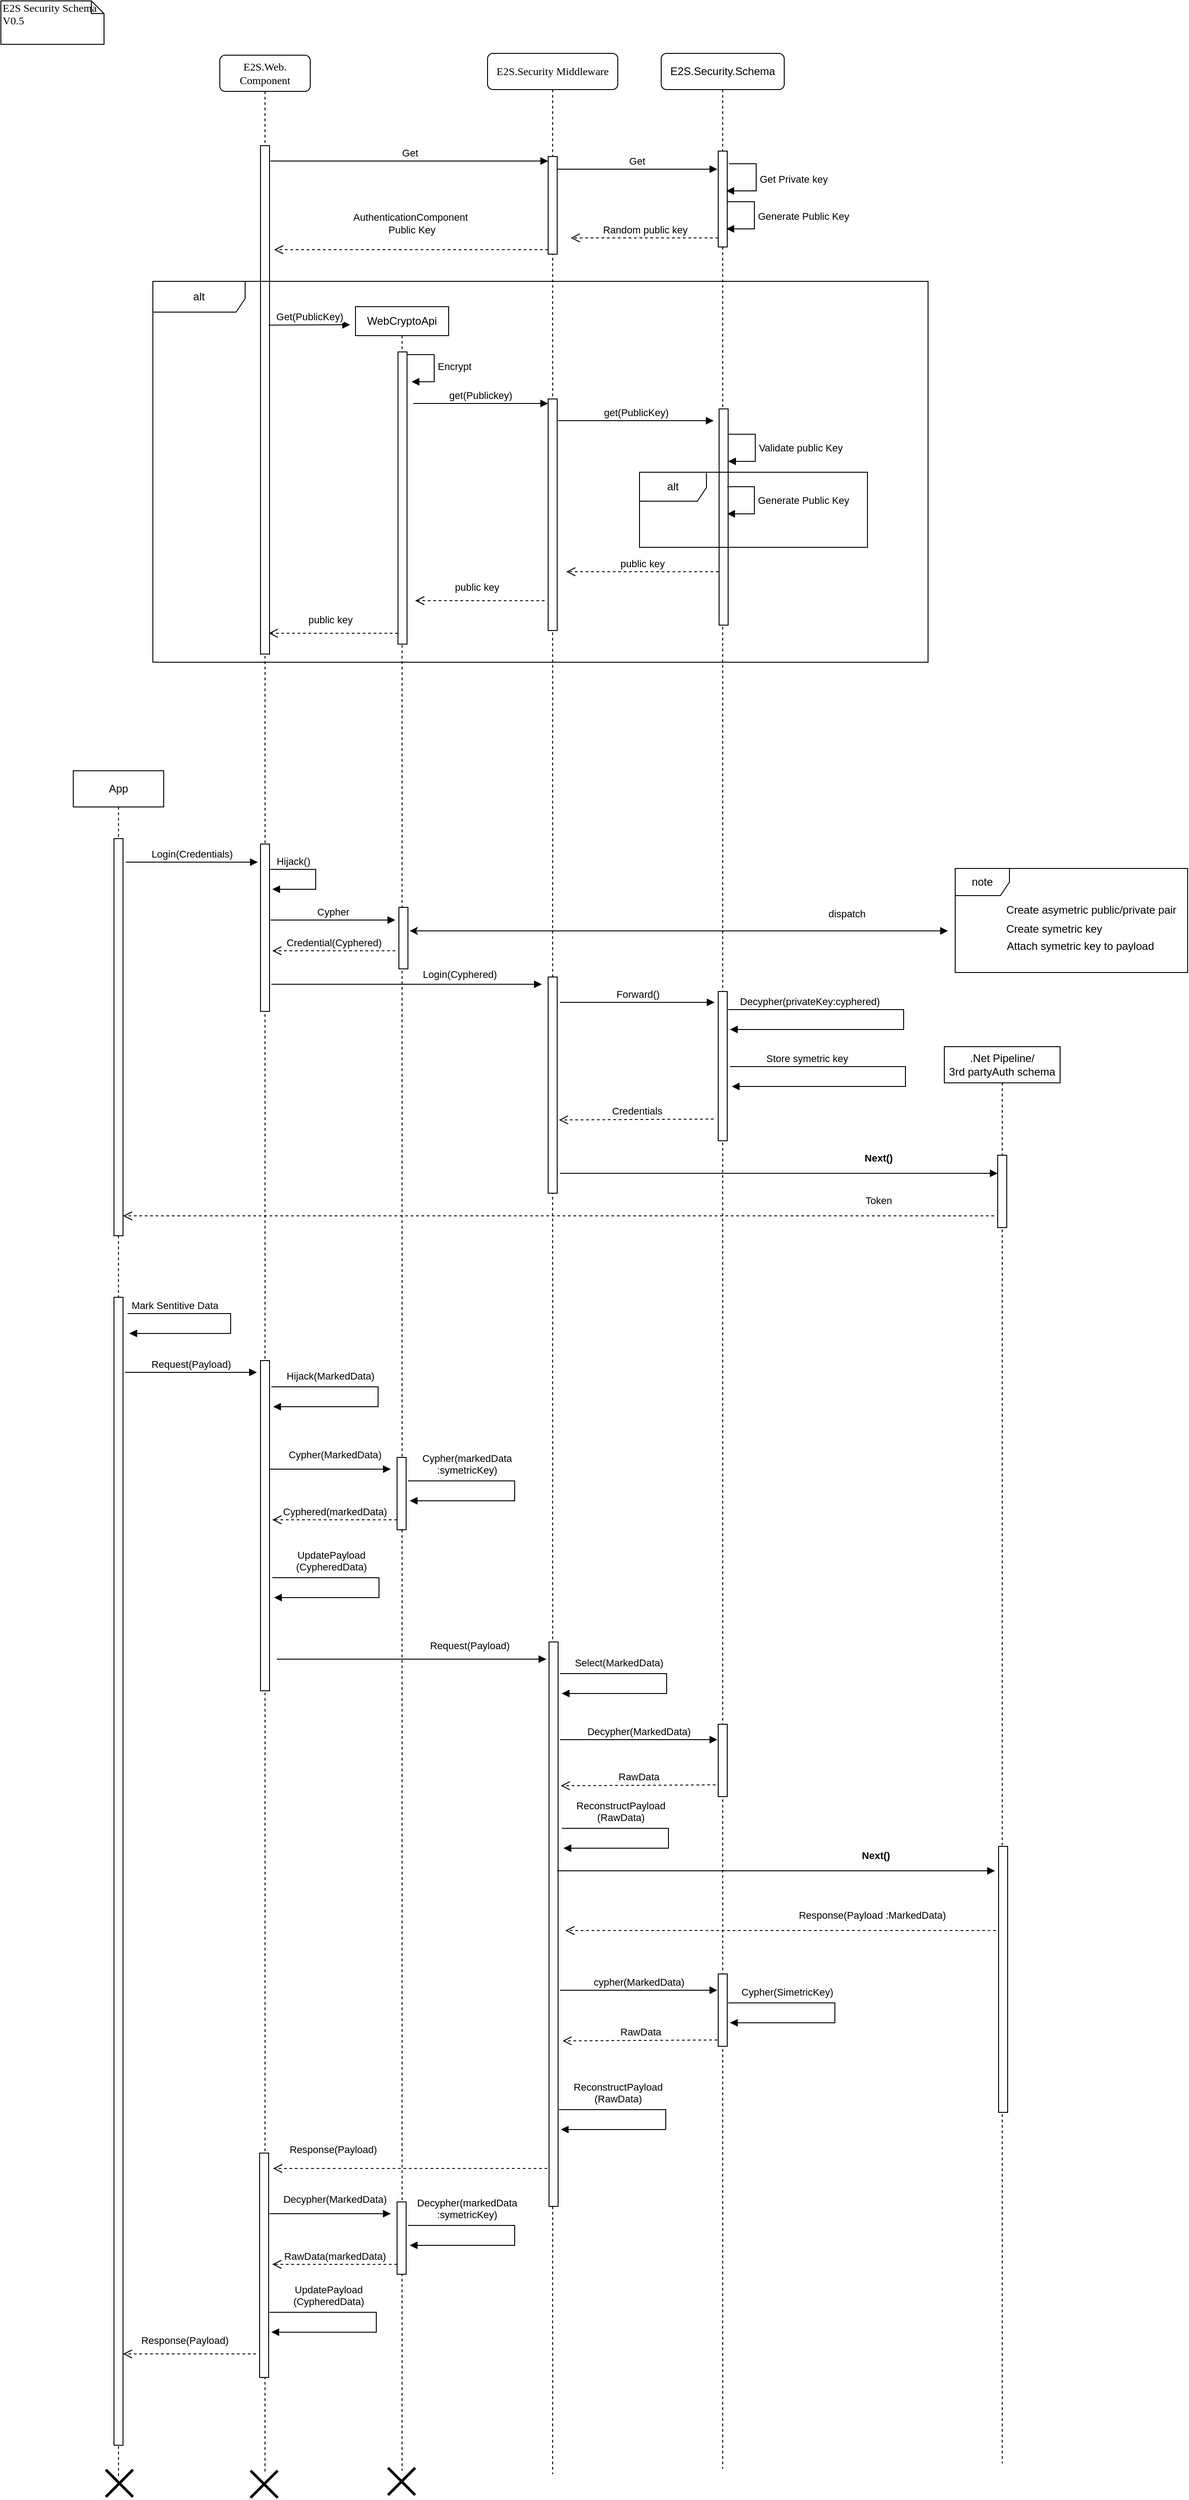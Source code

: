 <mxfile version="26.1.1">
  <diagram name="Page-1" id="13e1069c-82ec-6db2-03f1-153e76fe0fe0">
    <mxGraphModel dx="2390" dy="1393" grid="1" gridSize="1" guides="1" tooltips="1" connect="1" arrows="1" fold="1" page="1" pageScale="1" pageWidth="1100" pageHeight="850" background="none" math="0" shadow="0">
      <root>
        <mxCell id="0" />
        <mxCell id="1" parent="0" />
        <mxCell id="7baba1c4bc27f4b0-2" value="E2S.Security Middleware" style="shape=umlLifeline;perimeter=lifelinePerimeter;whiteSpace=wrap;html=1;container=1;collapsible=0;recursiveResize=0;outlineConnect=0;rounded=1;shadow=0;comic=0;labelBackgroundColor=none;strokeWidth=1;fontFamily=Verdana;fontSize=12;align=center;" parent="1" vertex="1">
          <mxGeometry x="544" y="106" width="144" height="2676" as="geometry" />
        </mxCell>
        <mxCell id="GHUTwPIsk_vpENxLN48X-5" value="" style="html=1;points=[[0,0,0,0,5],[0,1,0,0,-5],[1,0,0,0,5],[1,1,0,0,-5]];perimeter=orthogonalPerimeter;outlineConnect=0;targetShapes=umlLifeline;portConstraint=eastwest;newEdgeStyle={&quot;curved&quot;:0,&quot;rounded&quot;:0};" parent="7baba1c4bc27f4b0-2" vertex="1">
          <mxGeometry x="67" y="114" width="10" height="108" as="geometry" />
        </mxCell>
        <mxCell id="XkZ744ziiz8u7pX_tsRP-16" value="Get" style="html=1;verticalAlign=bottom;endArrow=block;curved=0;rounded=0;" parent="7baba1c4bc27f4b0-2" edge="1">
          <mxGeometry x="-0.003" relative="1" as="geometry">
            <mxPoint x="77" y="128" as="sourcePoint" />
            <mxPoint x="254" y="128" as="targetPoint" />
            <mxPoint as="offset" />
          </mxGeometry>
        </mxCell>
        <mxCell id="XkZ744ziiz8u7pX_tsRP-24" value="" style="html=1;points=[[0,0,0,0,5],[0,1,0,0,-5],[1,0,0,0,5],[1,1,0,0,-5]];perimeter=orthogonalPerimeter;outlineConnect=0;targetShapes=umlLifeline;portConstraint=eastwest;newEdgeStyle={&quot;curved&quot;:0,&quot;rounded&quot;:0};" parent="7baba1c4bc27f4b0-2" vertex="1">
          <mxGeometry x="67" y="382" width="10" height="256" as="geometry" />
        </mxCell>
        <mxCell id="XkZ744ziiz8u7pX_tsRP-37" value="public key" style="html=1;verticalAlign=bottom;endArrow=open;dashed=1;endSize=8;curved=0;rounded=0;" parent="7baba1c4bc27f4b0-2" edge="1">
          <mxGeometry relative="1" as="geometry">
            <mxPoint x="87" y="573" as="targetPoint" />
            <mxPoint x="255.5" y="573" as="sourcePoint" />
            <Array as="points">
              <mxPoint x="155" y="573" />
            </Array>
          </mxGeometry>
        </mxCell>
        <mxCell id="XkZ744ziiz8u7pX_tsRP-38" value="public key" style="html=1;verticalAlign=bottom;endArrow=open;dashed=1;endSize=8;curved=0;rounded=0;" parent="7baba1c4bc27f4b0-2" edge="1">
          <mxGeometry x="0.049" y="-6" relative="1" as="geometry">
            <mxPoint x="-80" y="605" as="targetPoint" />
            <mxPoint x="63" y="605" as="sourcePoint" />
            <Array as="points">
              <mxPoint x="13" y="605" />
            </Array>
            <mxPoint as="offset" />
          </mxGeometry>
        </mxCell>
        <mxCell id="CltVM5c49BAs7G0LGGO4-9" value="" style="html=1;points=[[0,0,0,0,5],[0,1,0,0,-5],[1,0,0,0,5],[1,1,0,0,-5]];perimeter=orthogonalPerimeter;outlineConnect=0;targetShapes=umlLifeline;portConstraint=eastwest;newEdgeStyle={&quot;curved&quot;:0,&quot;rounded&quot;:0};" vertex="1" parent="7baba1c4bc27f4b0-2">
          <mxGeometry x="67" y="1021" width="10" height="239" as="geometry" />
        </mxCell>
        <mxCell id="CltVM5c49BAs7G0LGGO4-11" value="Forward()" style="html=1;verticalAlign=bottom;startArrow=none;startFill=0;endArrow=block;startSize=8;curved=0;rounded=0;" edge="1" parent="7baba1c4bc27f4b0-2">
          <mxGeometry width="60" relative="1" as="geometry">
            <mxPoint x="80" y="1049" as="sourcePoint" />
            <mxPoint x="251" y="1049" as="targetPoint" />
          </mxGeometry>
        </mxCell>
        <mxCell id="CltVM5c49BAs7G0LGGO4-37" value="" style="html=1;points=[[0,0,0,0,5],[0,1,0,0,-5],[1,0,0,0,5],[1,1,0,0,-5]];perimeter=orthogonalPerimeter;outlineConnect=0;targetShapes=umlLifeline;portConstraint=eastwest;newEdgeStyle={&quot;curved&quot;:0,&quot;rounded&quot;:0};" vertex="1" parent="7baba1c4bc27f4b0-2">
          <mxGeometry x="68" y="1756" width="10" height="624" as="geometry" />
        </mxCell>
        <mxCell id="7baba1c4bc27f4b0-8" value="E2S.Web.&lt;div&gt;Component&lt;/div&gt;" style="shape=umlLifeline;perimeter=lifelinePerimeter;whiteSpace=wrap;html=1;container=1;collapsible=0;recursiveResize=0;outlineConnect=0;rounded=1;shadow=0;comic=0;labelBackgroundColor=none;strokeWidth=1;fontFamily=Verdana;fontSize=12;align=center;" parent="1" vertex="1">
          <mxGeometry x="248" y="108" width="100" height="2672" as="geometry" />
        </mxCell>
        <mxCell id="7baba1c4bc27f4b0-9" value="" style="html=1;points=[];perimeter=orthogonalPerimeter;rounded=0;shadow=0;comic=0;labelBackgroundColor=none;strokeWidth=1;fontFamily=Verdana;fontSize=12;align=center;" parent="7baba1c4bc27f4b0-8" vertex="1">
          <mxGeometry x="45" y="100" width="10" height="562" as="geometry" />
        </mxCell>
        <mxCell id="CltVM5c49BAs7G0LGGO4-4" value="" style="html=1;points=[[0,0,0,0,5],[0,1,0,0,-5],[1,0,0,0,5],[1,1,0,0,-5]];perimeter=orthogonalPerimeter;outlineConnect=0;targetShapes=umlLifeline;portConstraint=eastwest;newEdgeStyle={&quot;curved&quot;:0,&quot;rounded&quot;:0};" vertex="1" parent="7baba1c4bc27f4b0-8">
          <mxGeometry x="45" y="872" width="10" height="185" as="geometry" />
        </mxCell>
        <mxCell id="CltVM5c49BAs7G0LGGO4-5" value="Hijack()" style="html=1;verticalAlign=bottom;startArrow=none;startFill=0;endArrow=block;startSize=8;rounded=0;edgeStyle=orthogonalEdgeStyle;" edge="1" parent="7baba1c4bc27f4b0-8">
          <mxGeometry x="-0.583" width="60" relative="1" as="geometry">
            <mxPoint x="56" y="900" as="sourcePoint" />
            <mxPoint x="58" y="922" as="targetPoint" />
            <Array as="points">
              <mxPoint x="106" y="900" />
              <mxPoint x="106" y="922" />
            </Array>
            <mxPoint as="offset" />
          </mxGeometry>
        </mxCell>
        <mxCell id="CltVM5c49BAs7G0LGGO4-30" value="Request(Payload)" style="html=1;verticalAlign=bottom;startArrow=none;startFill=0;endArrow=block;startSize=8;curved=0;rounded=0;" edge="1" parent="7baba1c4bc27f4b0-8">
          <mxGeometry width="60" relative="1" as="geometry">
            <mxPoint x="-105" y="1456" as="sourcePoint" />
            <mxPoint x="41" y="1456" as="targetPoint" />
          </mxGeometry>
        </mxCell>
        <mxCell id="CltVM5c49BAs7G0LGGO4-31" value="" style="html=1;points=[[0,0,0,0,5],[0,1,0,0,-5],[1,0,0,0,5],[1,1,0,0,-5]];perimeter=orthogonalPerimeter;outlineConnect=0;targetShapes=umlLifeline;portConstraint=eastwest;newEdgeStyle={&quot;curved&quot;:0,&quot;rounded&quot;:0};" vertex="1" parent="7baba1c4bc27f4b0-8">
          <mxGeometry x="45" y="1443" width="10" height="365" as="geometry" />
        </mxCell>
        <mxCell id="CltVM5c49BAs7G0LGGO4-54" value="" style="html=1;points=[[0,0,0,0,5],[0,1,0,0,-5],[1,0,0,0,5],[1,1,0,0,-5]];perimeter=orthogonalPerimeter;outlineConnect=0;targetShapes=umlLifeline;portConstraint=eastwest;newEdgeStyle={&quot;curved&quot;:0,&quot;rounded&quot;:0};" vertex="1" parent="7baba1c4bc27f4b0-8">
          <mxGeometry x="44" y="2319" width="10" height="248" as="geometry" />
        </mxCell>
        <mxCell id="CltVM5c49BAs7G0LGGO4-60" value="Response(Payload&lt;span style=&quot;background-color: light-dark(#ffffff, var(--ge-dark-color, #121212)); color: light-dark(rgb(0, 0, 0), rgb(255, 255, 255));&quot;&gt;)&lt;/span&gt;" style="html=1;verticalAlign=bottom;endArrow=open;dashed=1;endSize=8;curved=0;rounded=0;" edge="1" parent="7baba1c4bc27f4b0-8">
          <mxGeometry x="0.075" y="-6" relative="1" as="geometry">
            <mxPoint x="40" y="2541" as="sourcePoint" />
            <mxPoint x="-107" y="2541" as="targetPoint" />
            <mxPoint as="offset" />
          </mxGeometry>
        </mxCell>
        <mxCell id="7baba1c4bc27f4b0-40" value="E2S Security Schema&amp;nbsp; V0.5&lt;div&gt;&lt;br&gt;&lt;/div&gt;" style="shape=note;whiteSpace=wrap;html=1;size=14;verticalAlign=top;align=left;spacingTop=-6;rounded=0;shadow=0;comic=0;labelBackgroundColor=none;strokeWidth=1;fontFamily=Verdana;fontSize=12" parent="1" vertex="1">
          <mxGeometry x="6" y="48" width="114" height="48" as="geometry" />
        </mxCell>
        <mxCell id="GHUTwPIsk_vpENxLN48X-6" value="Get" style="html=1;verticalAlign=bottom;endArrow=block;curved=0;rounded=0;entryX=0;entryY=0;entryDx=0;entryDy=5;" parent="1" target="GHUTwPIsk_vpENxLN48X-5" edge="1">
          <mxGeometry x="0.002" relative="1" as="geometry">
            <mxPoint x="304" y="225" as="sourcePoint" />
            <mxPoint as="offset" />
          </mxGeometry>
        </mxCell>
        <mxCell id="GHUTwPIsk_vpENxLN48X-7" value="AuthenticationComponent&amp;nbsp;&lt;br&gt;Public Key&lt;div&gt;&lt;br&gt;&lt;/div&gt;" style="html=1;verticalAlign=bottom;endArrow=open;dashed=1;endSize=8;curved=0;rounded=0;exitX=0;exitY=1;exitDx=0;exitDy=-5;" parent="1" source="GHUTwPIsk_vpENxLN48X-5" edge="1">
          <mxGeometry relative="1" as="geometry">
            <mxPoint x="308" y="323" as="targetPoint" />
          </mxGeometry>
        </mxCell>
        <mxCell id="XkZ744ziiz8u7pX_tsRP-4" value="E2S.Security.Schema" style="shape=umlLifeline;perimeter=lifelinePerimeter;whiteSpace=wrap;html=1;container=1;dropTarget=0;collapsible=0;recursiveResize=0;outlineConnect=0;portConstraint=eastwest;newEdgeStyle={&quot;curved&quot;:0,&quot;rounded&quot;:0};rounded=1;" parent="1" vertex="1">
          <mxGeometry x="736" y="106" width="136" height="2670" as="geometry" />
        </mxCell>
        <mxCell id="XkZ744ziiz8u7pX_tsRP-9" value="" style="html=1;points=[[0,0,0,0,5],[0,1,0,0,-5],[1,0,0,0,5],[1,1,0,0,-5]];perimeter=orthogonalPerimeter;outlineConnect=0;targetShapes=umlLifeline;portConstraint=eastwest;newEdgeStyle={&quot;curved&quot;:0,&quot;rounded&quot;:0};" parent="XkZ744ziiz8u7pX_tsRP-4" vertex="1">
          <mxGeometry x="63" y="108" width="10" height="106" as="geometry" />
        </mxCell>
        <mxCell id="XkZ744ziiz8u7pX_tsRP-10" value="Get Private key" style="html=1;align=left;spacingLeft=2;endArrow=block;rounded=0;edgeStyle=orthogonalEdgeStyle;curved=0;rounded=0;" parent="XkZ744ziiz8u7pX_tsRP-4" edge="1">
          <mxGeometry x="-0.005" relative="1" as="geometry">
            <mxPoint x="75" y="122" as="sourcePoint" />
            <Array as="points">
              <mxPoint x="105" y="122" />
              <mxPoint x="105" y="152" />
            </Array>
            <mxPoint x="72" y="152" as="targetPoint" />
            <mxPoint as="offset" />
          </mxGeometry>
        </mxCell>
        <mxCell id="XkZ744ziiz8u7pX_tsRP-13" value="Generate Public Key" style="html=1;align=left;spacingLeft=2;endArrow=block;rounded=0;edgeStyle=orthogonalEdgeStyle;curved=0;rounded=0;" parent="XkZ744ziiz8u7pX_tsRP-4" edge="1">
          <mxGeometry relative="1" as="geometry">
            <mxPoint x="73" y="164" as="sourcePoint" />
            <Array as="points">
              <mxPoint x="103" y="164" />
              <mxPoint x="103" y="194" />
            </Array>
            <mxPoint x="72" y="194" as="targetPoint" />
          </mxGeometry>
        </mxCell>
        <mxCell id="XkZ744ziiz8u7pX_tsRP-27" value="" style="html=1;points=[[0,0,0,0,5],[0,1,0,0,-5],[1,0,0,0,5],[1,1,0,0,-5]];perimeter=orthogonalPerimeter;outlineConnect=0;targetShapes=umlLifeline;portConstraint=eastwest;newEdgeStyle={&quot;curved&quot;:0,&quot;rounded&quot;:0};" parent="XkZ744ziiz8u7pX_tsRP-4" vertex="1">
          <mxGeometry x="64" y="393" width="10" height="239" as="geometry" />
        </mxCell>
        <mxCell id="XkZ744ziiz8u7pX_tsRP-28" value="Validate public Key" style="html=1;align=left;spacingLeft=2;endArrow=block;rounded=0;edgeStyle=orthogonalEdgeStyle;curved=0;rounded=0;" parent="XkZ744ziiz8u7pX_tsRP-4" target="XkZ744ziiz8u7pX_tsRP-27" edge="1">
          <mxGeometry relative="1" as="geometry">
            <mxPoint x="74" y="421" as="sourcePoint" />
            <Array as="points">
              <mxPoint x="104" y="421" />
              <mxPoint x="104" y="451" />
            </Array>
            <mxPoint x="84" y="451" as="targetPoint" />
          </mxGeometry>
        </mxCell>
        <mxCell id="CltVM5c49BAs7G0LGGO4-12" value="" style="html=1;points=[[0,0,0,0,5],[0,1,0,0,-5],[1,0,0,0,5],[1,1,0,0,-5]];perimeter=orthogonalPerimeter;outlineConnect=0;targetShapes=umlLifeline;portConstraint=eastwest;newEdgeStyle={&quot;curved&quot;:0,&quot;rounded&quot;:0};" vertex="1" parent="XkZ744ziiz8u7pX_tsRP-4">
          <mxGeometry x="63" y="1037" width="10" height="165" as="geometry" />
        </mxCell>
        <mxCell id="CltVM5c49BAs7G0LGGO4-42" value="" style="html=1;points=[[0,0,0,0,5],[0,1,0,0,-5],[1,0,0,0,5],[1,1,0,0,-5]];perimeter=orthogonalPerimeter;outlineConnect=0;targetShapes=umlLifeline;portConstraint=eastwest;newEdgeStyle={&quot;curved&quot;:0,&quot;rounded&quot;:0};" vertex="1" parent="XkZ744ziiz8u7pX_tsRP-4">
          <mxGeometry x="63" y="1847" width="10" height="80" as="geometry" />
        </mxCell>
        <mxCell id="CltVM5c49BAs7G0LGGO4-48" value="" style="html=1;points=[[0,0,0,0,5],[0,1,0,0,-5],[1,0,0,0,5],[1,1,0,0,-5]];perimeter=orthogonalPerimeter;outlineConnect=0;targetShapes=umlLifeline;portConstraint=eastwest;newEdgeStyle={&quot;curved&quot;:0,&quot;rounded&quot;:0};" vertex="1" parent="XkZ744ziiz8u7pX_tsRP-4">
          <mxGeometry x="63" y="2123" width="10" height="80" as="geometry" />
        </mxCell>
        <mxCell id="XkZ744ziiz8u7pX_tsRP-17" value="Random public key" style="html=1;verticalAlign=bottom;endArrow=open;dashed=1;endSize=8;curved=0;rounded=0;" parent="1" source="XkZ744ziiz8u7pX_tsRP-9" edge="1">
          <mxGeometry x="-0.001" relative="1" as="geometry">
            <mxPoint x="636" y="310" as="targetPoint" />
            <mxPoint x="810" y="310" as="sourcePoint" />
            <mxPoint as="offset" />
          </mxGeometry>
        </mxCell>
        <mxCell id="XkZ744ziiz8u7pX_tsRP-3" value="alt" style="shape=umlFrame;whiteSpace=wrap;html=1;pointerEvents=0;width=102;height=34;" parent="1" vertex="1">
          <mxGeometry x="174" y="358" width="857" height="421" as="geometry" />
        </mxCell>
        <mxCell id="XkZ744ziiz8u7pX_tsRP-19" value="Get(PublicKey)" style="html=1;verticalAlign=bottom;endArrow=block;curved=0;rounded=0;exitX=1.267;exitY=0.403;exitDx=0;exitDy=0;exitPerimeter=0;" parent="1" edge="1">
          <mxGeometry relative="1" as="geometry">
            <mxPoint x="302.0" y="406.32" as="sourcePoint" />
            <mxPoint x="392" y="406" as="targetPoint" />
          </mxGeometry>
        </mxCell>
        <mxCell id="XkZ744ziiz8u7pX_tsRP-21" value="WebCryptoApi" style="shape=umlLifeline;perimeter=lifelinePerimeter;whiteSpace=wrap;html=1;container=1;dropTarget=0;collapsible=0;recursiveResize=0;outlineConnect=0;portConstraint=eastwest;newEdgeStyle={&quot;curved&quot;:0,&quot;rounded&quot;:0};size=32;" parent="1" vertex="1">
          <mxGeometry x="398" y="386" width="103" height="2392" as="geometry" />
        </mxCell>
        <mxCell id="XkZ744ziiz8u7pX_tsRP-22" value="" style="html=1;points=[[0,0,0,0,5],[0,1,0,0,-5],[1,0,0,0,5],[1,1,0,0,-5]];perimeter=orthogonalPerimeter;outlineConnect=0;targetShapes=umlLifeline;portConstraint=eastwest;newEdgeStyle={&quot;curved&quot;:0,&quot;rounded&quot;:0};" parent="XkZ744ziiz8u7pX_tsRP-21" vertex="1">
          <mxGeometry x="47" y="50" width="10" height="323" as="geometry" />
        </mxCell>
        <mxCell id="XkZ744ziiz8u7pX_tsRP-23" value="Encrypt" style="html=1;align=left;spacingLeft=2;endArrow=block;rounded=0;edgeStyle=orthogonalEdgeStyle;curved=0;rounded=0;" parent="XkZ744ziiz8u7pX_tsRP-21" edge="1">
          <mxGeometry relative="1" as="geometry">
            <mxPoint x="57.0" y="53" as="sourcePoint" />
            <Array as="points">
              <mxPoint x="87.0" y="83" />
            </Array>
            <mxPoint x="62.0" y="83" as="targetPoint" />
          </mxGeometry>
        </mxCell>
        <mxCell id="CltVM5c49BAs7G0LGGO4-6" value="" style="html=1;points=[[0,0,0,0,5],[0,1,0,0,-5],[1,0,0,0,5],[1,1,0,0,-5]];perimeter=orthogonalPerimeter;outlineConnect=0;targetShapes=umlLifeline;portConstraint=eastwest;newEdgeStyle={&quot;curved&quot;:0,&quot;rounded&quot;:0};" vertex="1" parent="XkZ744ziiz8u7pX_tsRP-21">
          <mxGeometry x="48" y="664" width="10" height="68" as="geometry" />
        </mxCell>
        <mxCell id="CltVM5c49BAs7G0LGGO4-35" value="" style="html=1;points=[[0,0,0,0,5],[0,1,0,0,-5],[1,0,0,0,5],[1,1,0,0,-5]];perimeter=orthogonalPerimeter;outlineConnect=0;targetShapes=umlLifeline;portConstraint=eastwest;newEdgeStyle={&quot;curved&quot;:0,&quot;rounded&quot;:0};" vertex="1" parent="XkZ744ziiz8u7pX_tsRP-21">
          <mxGeometry x="46" y="1272" width="10" height="80" as="geometry" />
        </mxCell>
        <mxCell id="XkZ744ziiz8u7pX_tsRP-25" value="get(Publickey)" style="html=1;verticalAlign=bottom;endArrow=block;curved=0;rounded=0;entryX=0;entryY=0;entryDx=0;entryDy=5;" parent="1" target="XkZ744ziiz8u7pX_tsRP-24" edge="1">
          <mxGeometry x="-0.004" relative="1" as="geometry">
            <mxPoint x="462" y="493" as="sourcePoint" />
            <mxPoint as="offset" />
          </mxGeometry>
        </mxCell>
        <mxCell id="XkZ744ziiz8u7pX_tsRP-34" value="Generate Public Key" style="html=1;align=left;spacingLeft=2;endArrow=block;rounded=0;edgeStyle=orthogonalEdgeStyle;curved=0;rounded=0;" parent="1" edge="1">
          <mxGeometry relative="1" as="geometry">
            <mxPoint x="809" y="585" as="sourcePoint" />
            <Array as="points">
              <mxPoint x="839" y="585" />
              <mxPoint x="839" y="615" />
            </Array>
            <mxPoint x="809" y="615" as="targetPoint" />
          </mxGeometry>
        </mxCell>
        <mxCell id="XkZ744ziiz8u7pX_tsRP-35" value="alt" style="shape=umlFrame;whiteSpace=wrap;html=1;pointerEvents=0;width=74;height=32;" parent="1" vertex="1">
          <mxGeometry x="712" y="569" width="252" height="83" as="geometry" />
        </mxCell>
        <mxCell id="XkZ744ziiz8u7pX_tsRP-36" value="get(PublicKey)" style="html=1;verticalAlign=bottom;endArrow=block;curved=0;rounded=0;" parent="1" edge="1">
          <mxGeometry relative="1" as="geometry">
            <mxPoint x="622" y="512" as="sourcePoint" />
            <mxPoint x="794" y="512" as="targetPoint" />
          </mxGeometry>
        </mxCell>
        <mxCell id="2Yn-e79cydq9MCaW-09H-1" value="public key" style="html=1;verticalAlign=bottom;endArrow=open;dashed=1;endSize=8;curved=0;rounded=0;" parent="1" edge="1">
          <mxGeometry x="0.049" y="-6" relative="1" as="geometry">
            <mxPoint x="302" y="747" as="targetPoint" />
            <mxPoint x="445" y="747" as="sourcePoint" />
            <Array as="points">
              <mxPoint x="395" y="747" />
            </Array>
            <mxPoint as="offset" />
          </mxGeometry>
        </mxCell>
        <mxCell id="CltVM5c49BAs7G0LGGO4-1" value="App" style="shape=umlLifeline;perimeter=lifelinePerimeter;whiteSpace=wrap;html=1;container=1;dropTarget=0;collapsible=0;recursiveResize=0;outlineConnect=0;portConstraint=eastwest;newEdgeStyle={&quot;curved&quot;:0,&quot;rounded&quot;:0};" vertex="1" parent="1">
          <mxGeometry x="86" y="899" width="100" height="1885" as="geometry" />
        </mxCell>
        <mxCell id="CltVM5c49BAs7G0LGGO4-2" value="" style="html=1;points=[[0,0,0,0,5],[0,1,0,0,-5],[1,0,0,0,5],[1,1,0,0,-5]];perimeter=orthogonalPerimeter;outlineConnect=0;targetShapes=umlLifeline;portConstraint=eastwest;newEdgeStyle={&quot;curved&quot;:0,&quot;rounded&quot;:0};" vertex="1" parent="CltVM5c49BAs7G0LGGO4-1">
          <mxGeometry x="45" y="75" width="10" height="439" as="geometry" />
        </mxCell>
        <mxCell id="CltVM5c49BAs7G0LGGO4-28" value="" style="html=1;points=[[0,0,0,0,5],[0,1,0,0,-5],[1,0,0,0,5],[1,1,0,0,-5]];perimeter=orthogonalPerimeter;outlineConnect=0;targetShapes=umlLifeline;portConstraint=eastwest;newEdgeStyle={&quot;curved&quot;:0,&quot;rounded&quot;:0};" vertex="1" parent="CltVM5c49BAs7G0LGGO4-1">
          <mxGeometry x="45" y="582" width="10" height="1269" as="geometry" />
        </mxCell>
        <mxCell id="CltVM5c49BAs7G0LGGO4-3" value="Login(Credentials)" style="html=1;verticalAlign=bottom;startArrow=none;startFill=0;endArrow=block;startSize=8;curved=0;rounded=0;" edge="1" parent="1">
          <mxGeometry width="60" relative="1" as="geometry">
            <mxPoint x="144" y="1000" as="sourcePoint" />
            <mxPoint x="290" y="1000" as="targetPoint" />
          </mxGeometry>
        </mxCell>
        <mxCell id="CltVM5c49BAs7G0LGGO4-7" value="Cypher" style="html=1;verticalAlign=bottom;startArrow=none;startFill=0;endArrow=block;startSize=8;curved=0;rounded=0;" edge="1" parent="1">
          <mxGeometry width="60" relative="1" as="geometry">
            <mxPoint x="304" y="1064" as="sourcePoint" />
            <mxPoint x="442" y="1064" as="targetPoint" />
          </mxGeometry>
        </mxCell>
        <mxCell id="CltVM5c49BAs7G0LGGO4-8" value="Credential(Cyphered)" style="html=1;verticalAlign=bottom;endArrow=open;dashed=1;endSize=8;curved=0;rounded=0;" edge="1" parent="1">
          <mxGeometry relative="1" as="geometry">
            <mxPoint x="442" y="1098" as="sourcePoint" />
            <mxPoint x="306" y="1098" as="targetPoint" />
          </mxGeometry>
        </mxCell>
        <mxCell id="CltVM5c49BAs7G0LGGO4-10" value="Login(Cyphered)" style="html=1;verticalAlign=bottom;startArrow=none;startFill=0;endArrow=block;startSize=8;curved=0;rounded=0;" edge="1" parent="1">
          <mxGeometry x="0.391" y="2" width="60" relative="1" as="geometry">
            <mxPoint x="305" y="1135" as="sourcePoint" />
            <mxPoint x="604" y="1135" as="targetPoint" />
            <mxPoint as="offset" />
          </mxGeometry>
        </mxCell>
        <mxCell id="CltVM5c49BAs7G0LGGO4-13" value="Decypher(privateKey:cyphered)" style="html=1;verticalAlign=bottom;startArrow=none;startFill=0;endArrow=block;startSize=8;rounded=0;edgeStyle=orthogonalEdgeStyle;" edge="1" parent="1">
          <mxGeometry x="-0.559" width="60" relative="1" as="geometry">
            <mxPoint x="810" y="1163" as="sourcePoint" />
            <mxPoint x="812" y="1185" as="targetPoint" />
            <Array as="points">
              <mxPoint x="1004" y="1163" />
              <mxPoint x="1004" y="1185" />
            </Array>
            <mxPoint as="offset" />
          </mxGeometry>
        </mxCell>
        <mxCell id="CltVM5c49BAs7G0LGGO4-15" value=".Net Pipeline/&lt;br&gt;3rd partyAuth schema" style="shape=umlLifeline;perimeter=lifelinePerimeter;whiteSpace=wrap;html=1;container=1;dropTarget=0;collapsible=0;recursiveResize=0;outlineConnect=0;portConstraint=eastwest;newEdgeStyle={&quot;curved&quot;:0,&quot;rounded&quot;:0};" vertex="1" parent="1">
          <mxGeometry x="1049" y="1204" width="128" height="1566" as="geometry" />
        </mxCell>
        <mxCell id="CltVM5c49BAs7G0LGGO4-26" value="" style="html=1;points=[[0,0,0,0,5],[0,1,0,0,-5],[1,0,0,0,5],[1,1,0,0,-5]];perimeter=orthogonalPerimeter;outlineConnect=0;targetShapes=umlLifeline;portConstraint=eastwest;newEdgeStyle={&quot;curved&quot;:0,&quot;rounded&quot;:0};" vertex="1" parent="CltVM5c49BAs7G0LGGO4-15">
          <mxGeometry x="59" y="120" width="10" height="80" as="geometry" />
        </mxCell>
        <mxCell id="CltVM5c49BAs7G0LGGO4-47" value="" style="html=1;points=[[0,0,0,0,5],[0,1,0,0,-5],[1,0,0,0,5],[1,1,0,0,-5]];perimeter=orthogonalPerimeter;outlineConnect=0;targetShapes=umlLifeline;portConstraint=eastwest;newEdgeStyle={&quot;curved&quot;:0,&quot;rounded&quot;:0};" vertex="1" parent="CltVM5c49BAs7G0LGGO4-15">
          <mxGeometry x="60" y="884" width="10" height="294" as="geometry" />
        </mxCell>
        <mxCell id="CltVM5c49BAs7G0LGGO4-16" value="Store symetric key" style="html=1;verticalAlign=bottom;startArrow=none;startFill=0;endArrow=block;startSize=8;rounded=0;edgeStyle=orthogonalEdgeStyle;" edge="1" parent="1">
          <mxGeometry x="-0.583" width="60" relative="1" as="geometry">
            <mxPoint x="812" y="1226" as="sourcePoint" />
            <mxPoint x="814" y="1248" as="targetPoint" />
            <Array as="points">
              <mxPoint x="1006" y="1226" />
              <mxPoint x="1006" y="1248" />
            </Array>
            <mxPoint as="offset" />
          </mxGeometry>
        </mxCell>
        <mxCell id="CltVM5c49BAs7G0LGGO4-18" value="note" style="shape=umlFrame;whiteSpace=wrap;html=1;pointerEvents=0;" vertex="1" parent="1">
          <mxGeometry x="1061" y="1007" width="257" height="115" as="geometry" />
        </mxCell>
        <mxCell id="CltVM5c49BAs7G0LGGO4-19" value="Create asymetric public/private pair" style="text;html=1;align=center;verticalAlign=middle;resizable=0;points=[];autosize=1;strokeColor=none;fillColor=none;" vertex="1" parent="1">
          <mxGeometry x="1107" y="1039" width="207" height="27" as="geometry" />
        </mxCell>
        <mxCell id="CltVM5c49BAs7G0LGGO4-20" value="Create symetric key" style="text;html=1;align=center;verticalAlign=middle;resizable=0;points=[];autosize=1;strokeColor=none;fillColor=none;" vertex="1" parent="1">
          <mxGeometry x="1107" y="1060" width="125" height="27" as="geometry" />
        </mxCell>
        <mxCell id="CltVM5c49BAs7G0LGGO4-21" value="Attach symetric key to payload&lt;div&gt;&lt;br&gt;&lt;/div&gt;" style="text;html=1;align=center;verticalAlign=middle;resizable=0;points=[];autosize=1;strokeColor=none;fillColor=none;" vertex="1" parent="1">
          <mxGeometry x="1108" y="1079" width="182" height="42" as="geometry" />
        </mxCell>
        <mxCell id="CltVM5c49BAs7G0LGGO4-22" value="dispatch" style="html=1;verticalAlign=bottom;endArrow=block;curved=0;rounded=0;startArrow=classic;startFill=1;" edge="1" parent="1">
          <mxGeometry x="0.624" y="10" width="80" relative="1" as="geometry">
            <mxPoint x="458" y="1076" as="sourcePoint" />
            <mxPoint x="1053" y="1076" as="targetPoint" />
            <mxPoint as="offset" />
          </mxGeometry>
        </mxCell>
        <mxCell id="CltVM5c49BAs7G0LGGO4-23" value="Credentials" style="html=1;verticalAlign=bottom;endArrow=open;dashed=1;endSize=8;curved=0;rounded=0;" edge="1" parent="1">
          <mxGeometry relative="1" as="geometry">
            <mxPoint x="794" y="1284" as="sourcePoint" />
            <mxPoint x="623" y="1285" as="targetPoint" />
          </mxGeometry>
        </mxCell>
        <mxCell id="CltVM5c49BAs7G0LGGO4-24" value="Next()" style="html=1;verticalAlign=bottom;startArrow=none;startFill=0;endArrow=block;startSize=8;curved=0;rounded=0;fontStyle=1" edge="1" parent="1">
          <mxGeometry x="0.452" y="8" width="60" relative="1" as="geometry">
            <mxPoint x="624" y="1344" as="sourcePoint" />
            <mxPoint x="1108" y="1344" as="targetPoint" />
            <mxPoint as="offset" />
          </mxGeometry>
        </mxCell>
        <mxCell id="CltVM5c49BAs7G0LGGO4-25" value="Token" style="html=1;verticalAlign=bottom;endArrow=open;dashed=1;endSize=8;curved=0;rounded=0;" edge="1" parent="1">
          <mxGeometry x="-0.734" y="-8" relative="1" as="geometry">
            <mxPoint x="1104" y="1391" as="sourcePoint" />
            <mxPoint x="141" y="1391" as="targetPoint" />
            <mxPoint as="offset" />
          </mxGeometry>
        </mxCell>
        <mxCell id="CltVM5c49BAs7G0LGGO4-29" value="Mark Sentitive Data" style="html=1;verticalAlign=bottom;startArrow=none;startFill=0;endArrow=block;startSize=8;rounded=0;edgeStyle=orthogonalEdgeStyle;" edge="1" parent="1">
          <mxGeometry x="-0.583" width="60" relative="1" as="geometry">
            <mxPoint x="146" y="1499" as="sourcePoint" />
            <mxPoint x="148" y="1521" as="targetPoint" />
            <Array as="points">
              <mxPoint x="260" y="1499" />
              <mxPoint x="260" y="1521" />
            </Array>
            <mxPoint as="offset" />
          </mxGeometry>
        </mxCell>
        <mxCell id="CltVM5c49BAs7G0LGGO4-32" value="Hijack(MarkedData)" style="html=1;verticalAlign=bottom;startArrow=none;startFill=0;endArrow=block;startSize=8;rounded=0;edgeStyle=orthogonalEdgeStyle;" edge="1" parent="1">
          <mxGeometry x="-0.492" y="3" width="60" relative="1" as="geometry">
            <mxPoint x="305" y="1580" as="sourcePoint" />
            <mxPoint x="307" y="1602" as="targetPoint" />
            <Array as="points">
              <mxPoint x="423" y="1580" />
              <mxPoint x="423" y="1602" />
            </Array>
            <mxPoint as="offset" />
          </mxGeometry>
        </mxCell>
        <mxCell id="CltVM5c49BAs7G0LGGO4-33" value="Cypher(MarkedData&lt;span style=&quot;background-color: light-dark(#ffffff, var(--ge-dark-color, #121212)); color: light-dark(rgb(0, 0, 0), rgb(255, 255, 255));&quot;&gt;)&lt;/span&gt;" style="html=1;verticalAlign=bottom;startArrow=none;startFill=0;endArrow=block;startSize=8;curved=0;rounded=0;" edge="1" parent="1">
          <mxGeometry x="0.075" y="7" width="60" relative="1" as="geometry">
            <mxPoint x="303" y="1671" as="sourcePoint" />
            <mxPoint x="437" y="1671" as="targetPoint" />
            <mxPoint as="offset" />
          </mxGeometry>
        </mxCell>
        <mxCell id="CltVM5c49BAs7G0LGGO4-34" value="Cypher(markedData&lt;div&gt;:symetricKey)&lt;/div&gt;" style="html=1;verticalAlign=bottom;startArrow=none;startFill=0;endArrow=block;startSize=8;rounded=0;edgeStyle=orthogonalEdgeStyle;" edge="1" parent="1">
          <mxGeometry x="-0.492" y="3" width="60" relative="1" as="geometry">
            <mxPoint x="456" y="1684" as="sourcePoint" />
            <mxPoint x="458" y="1706" as="targetPoint" />
            <Array as="points">
              <mxPoint x="574" y="1684" />
              <mxPoint x="574" y="1706" />
            </Array>
            <mxPoint as="offset" />
          </mxGeometry>
        </mxCell>
        <mxCell id="CltVM5c49BAs7G0LGGO4-36" value="Cyphered(markedData)" style="html=1;verticalAlign=bottom;endArrow=open;dashed=1;endSize=8;curved=0;rounded=0;" edge="1" parent="1">
          <mxGeometry relative="1" as="geometry">
            <mxPoint x="444" y="1727" as="sourcePoint" />
            <mxPoint x="306" y="1727" as="targetPoint" />
          </mxGeometry>
        </mxCell>
        <mxCell id="CltVM5c49BAs7G0LGGO4-38" value="Request(Payload&lt;span style=&quot;background-color: light-dark(#ffffff, var(--ge-dark-color, #121212)); color: light-dark(rgb(0, 0, 0), rgb(255, 255, 255));&quot;&gt;)&lt;/span&gt;" style="html=1;verticalAlign=bottom;startArrow=none;startFill=0;endArrow=block;startSize=8;curved=0;rounded=0;" edge="1" parent="1">
          <mxGeometry x="0.429" y="6" width="60" relative="1" as="geometry">
            <mxPoint x="311" y="1881" as="sourcePoint" />
            <mxPoint x="609" y="1881" as="targetPoint" />
            <mxPoint as="offset" />
          </mxGeometry>
        </mxCell>
        <mxCell id="CltVM5c49BAs7G0LGGO4-39" value="UpdatePayload&lt;div&gt;(CypheredData)&lt;/div&gt;" style="html=1;verticalAlign=bottom;startArrow=none;startFill=0;endArrow=block;startSize=8;rounded=0;edgeStyle=orthogonalEdgeStyle;" edge="1" parent="1">
          <mxGeometry x="-0.492" y="3" width="60" relative="1" as="geometry">
            <mxPoint x="306" y="1791" as="sourcePoint" />
            <mxPoint x="308" y="1813" as="targetPoint" />
            <Array as="points">
              <mxPoint x="424" y="1791" />
              <mxPoint x="424" y="1813" />
            </Array>
            <mxPoint as="offset" />
          </mxGeometry>
        </mxCell>
        <mxCell id="CltVM5c49BAs7G0LGGO4-40" value="Select(MarkedData)" style="html=1;verticalAlign=bottom;startArrow=none;startFill=0;endArrow=block;startSize=8;rounded=0;edgeStyle=orthogonalEdgeStyle;" edge="1" parent="1">
          <mxGeometry x="-0.492" y="3" width="60" relative="1" as="geometry">
            <mxPoint x="624" y="1897" as="sourcePoint" />
            <mxPoint x="626" y="1919" as="targetPoint" />
            <Array as="points">
              <mxPoint x="742" y="1897" />
              <mxPoint x="742" y="1919" />
            </Array>
            <mxPoint as="offset" />
          </mxGeometry>
        </mxCell>
        <mxCell id="CltVM5c49BAs7G0LGGO4-41" value="Decypher(MarkedData)" style="html=1;verticalAlign=bottom;startArrow=none;startFill=0;endArrow=block;startSize=8;curved=0;rounded=0;" edge="1" parent="1">
          <mxGeometry width="60" relative="1" as="geometry">
            <mxPoint x="624" y="1970" as="sourcePoint" />
            <mxPoint x="798" y="1970" as="targetPoint" />
          </mxGeometry>
        </mxCell>
        <mxCell id="CltVM5c49BAs7G0LGGO4-43" value="RawData" style="html=1;verticalAlign=bottom;endArrow=open;dashed=1;endSize=8;curved=0;rounded=0;" edge="1" parent="1">
          <mxGeometry relative="1" as="geometry">
            <mxPoint x="796" y="2020" as="sourcePoint" />
            <mxPoint x="625" y="2021" as="targetPoint" />
          </mxGeometry>
        </mxCell>
        <mxCell id="CltVM5c49BAs7G0LGGO4-44" value="ReconstructPayload&lt;div&gt;(RawData)&lt;/div&gt;" style="html=1;verticalAlign=bottom;startArrow=none;startFill=0;endArrow=block;startSize=8;rounded=0;edgeStyle=orthogonalEdgeStyle;" edge="1" parent="1">
          <mxGeometry x="-0.492" y="3" width="60" relative="1" as="geometry">
            <mxPoint x="626" y="2068" as="sourcePoint" />
            <mxPoint x="628" y="2090" as="targetPoint" />
            <Array as="points">
              <mxPoint x="744" y="2068" />
              <mxPoint x="744" y="2090" />
            </Array>
            <mxPoint as="offset" />
          </mxGeometry>
        </mxCell>
        <mxCell id="CltVM5c49BAs7G0LGGO4-45" value="Next()" style="html=1;verticalAlign=bottom;startArrow=none;startFill=0;endArrow=block;startSize=8;curved=0;rounded=0;fontStyle=1" edge="1" parent="1">
          <mxGeometry x="0.452" y="8" width="60" relative="1" as="geometry">
            <mxPoint x="621" y="2115" as="sourcePoint" />
            <mxPoint x="1105" y="2115" as="targetPoint" />
            <mxPoint as="offset" />
          </mxGeometry>
        </mxCell>
        <mxCell id="CltVM5c49BAs7G0LGGO4-46" value="Response(Payload :MarkedData)" style="html=1;verticalAlign=bottom;endArrow=open;dashed=1;endSize=8;curved=0;rounded=0;" edge="1" parent="1">
          <mxGeometry x="-0.424" y="-8" relative="1" as="geometry">
            <mxPoint x="1106" y="2181" as="sourcePoint" />
            <mxPoint x="630" y="2181" as="targetPoint" />
            <mxPoint as="offset" />
          </mxGeometry>
        </mxCell>
        <mxCell id="CltVM5c49BAs7G0LGGO4-49" value="cypher(MarkedData)" style="html=1;verticalAlign=bottom;startArrow=none;startFill=0;endArrow=block;startSize=8;curved=0;rounded=0;" edge="1" parent="1">
          <mxGeometry width="60" relative="1" as="geometry">
            <mxPoint x="624" y="2247" as="sourcePoint" />
            <mxPoint x="798" y="2247" as="targetPoint" />
          </mxGeometry>
        </mxCell>
        <mxCell id="CltVM5c49BAs7G0LGGO4-50" value="Cypher(SimetricKey)" style="html=1;verticalAlign=bottom;startArrow=none;startFill=0;endArrow=block;startSize=8;rounded=0;edgeStyle=orthogonalEdgeStyle;" edge="1" parent="1">
          <mxGeometry x="-0.492" y="3" width="60" relative="1" as="geometry">
            <mxPoint x="810" y="2261" as="sourcePoint" />
            <mxPoint x="812" y="2283" as="targetPoint" />
            <Array as="points">
              <mxPoint x="928" y="2261" />
              <mxPoint x="928" y="2283" />
            </Array>
            <mxPoint as="offset" />
          </mxGeometry>
        </mxCell>
        <mxCell id="CltVM5c49BAs7G0LGGO4-51" value="RawData" style="html=1;verticalAlign=bottom;endArrow=open;dashed=1;endSize=8;curved=0;rounded=0;" edge="1" parent="1">
          <mxGeometry relative="1" as="geometry">
            <mxPoint x="798" y="2302" as="sourcePoint" />
            <mxPoint x="627" y="2303" as="targetPoint" />
          </mxGeometry>
        </mxCell>
        <mxCell id="CltVM5c49BAs7G0LGGO4-52" value="ReconstructPayload&lt;div&gt;(RawData)&lt;/div&gt;" style="html=1;verticalAlign=bottom;startArrow=none;startFill=0;endArrow=block;startSize=8;rounded=0;edgeStyle=orthogonalEdgeStyle;" edge="1" parent="1">
          <mxGeometry x="-0.492" y="3" width="60" relative="1" as="geometry">
            <mxPoint x="623" y="2379" as="sourcePoint" />
            <mxPoint x="625" y="2401" as="targetPoint" />
            <Array as="points">
              <mxPoint x="741" y="2379" />
              <mxPoint x="741" y="2401" />
            </Array>
            <mxPoint as="offset" />
          </mxGeometry>
        </mxCell>
        <mxCell id="CltVM5c49BAs7G0LGGO4-53" value="Response(Payload&lt;span style=&quot;background-color: light-dark(#ffffff, var(--ge-dark-color, #121212)); color: light-dark(rgb(0, 0, 0), rgb(255, 255, 255));&quot;&gt;)&lt;/span&gt;" style="html=1;verticalAlign=bottom;endArrow=open;dashed=1;endSize=8;curved=0;rounded=0;" edge="1" parent="1">
          <mxGeometry x="0.564" y="-12" relative="1" as="geometry">
            <mxPoint x="610" y="2444" as="sourcePoint" />
            <mxPoint x="307" y="2444" as="targetPoint" />
            <mxPoint as="offset" />
          </mxGeometry>
        </mxCell>
        <mxCell id="CltVM5c49BAs7G0LGGO4-55" value="" style="html=1;points=[[0,0,0,0,5],[0,1,0,0,-5],[1,0,0,0,5],[1,1,0,0,-5]];perimeter=orthogonalPerimeter;outlineConnect=0;targetShapes=umlLifeline;portConstraint=eastwest;newEdgeStyle={&quot;curved&quot;:0,&quot;rounded&quot;:0};" vertex="1" parent="1">
          <mxGeometry x="444" y="2481" width="10" height="80" as="geometry" />
        </mxCell>
        <mxCell id="CltVM5c49BAs7G0LGGO4-56" value="Decypher(MarkedData&lt;span style=&quot;background-color: light-dark(#ffffff, var(--ge-dark-color, #121212)); color: light-dark(rgb(0, 0, 0), rgb(255, 255, 255));&quot;&gt;)&lt;/span&gt;" style="html=1;verticalAlign=bottom;startArrow=none;startFill=0;endArrow=block;startSize=8;curved=0;rounded=0;" edge="1" parent="1">
          <mxGeometry x="0.075" y="7" width="60" relative="1" as="geometry">
            <mxPoint x="303" y="2494" as="sourcePoint" />
            <mxPoint x="437" y="2494" as="targetPoint" />
            <mxPoint as="offset" />
          </mxGeometry>
        </mxCell>
        <mxCell id="CltVM5c49BAs7G0LGGO4-57" value="Decypher(markedData&lt;div&gt;:symetricKey)&lt;/div&gt;" style="html=1;verticalAlign=bottom;startArrow=none;startFill=0;endArrow=block;startSize=8;rounded=0;edgeStyle=orthogonalEdgeStyle;" edge="1" parent="1">
          <mxGeometry x="-0.492" y="3" width="60" relative="1" as="geometry">
            <mxPoint x="456" y="2507" as="sourcePoint" />
            <mxPoint x="458" y="2529" as="targetPoint" />
            <Array as="points">
              <mxPoint x="574" y="2507" />
              <mxPoint x="574" y="2529" />
            </Array>
            <mxPoint as="offset" />
          </mxGeometry>
        </mxCell>
        <mxCell id="CltVM5c49BAs7G0LGGO4-58" value="RawData(markedData)" style="html=1;verticalAlign=bottom;endArrow=open;dashed=1;endSize=8;curved=0;rounded=0;" edge="1" parent="1">
          <mxGeometry relative="1" as="geometry">
            <mxPoint x="444" y="2550" as="sourcePoint" />
            <mxPoint x="306" y="2550" as="targetPoint" />
          </mxGeometry>
        </mxCell>
        <mxCell id="CltVM5c49BAs7G0LGGO4-59" value="UpdatePayload&lt;div&gt;(CypheredData)&lt;/div&gt;" style="html=1;verticalAlign=bottom;startArrow=none;startFill=0;endArrow=block;startSize=8;rounded=0;edgeStyle=orthogonalEdgeStyle;" edge="1" parent="1">
          <mxGeometry x="-0.492" y="3" width="60" relative="1" as="geometry">
            <mxPoint x="303" y="2603" as="sourcePoint" />
            <mxPoint x="305" y="2625" as="targetPoint" />
            <Array as="points">
              <mxPoint x="421" y="2603" />
              <mxPoint x="421" y="2625" />
            </Array>
            <mxPoint as="offset" />
          </mxGeometry>
        </mxCell>
        <mxCell id="CltVM5c49BAs7G0LGGO4-62" value="" style="shape=umlDestroy;whiteSpace=wrap;html=1;strokeWidth=3;targetShapes=umlLifeline;" vertex="1" parent="1">
          <mxGeometry x="122" y="2777" width="30" height="30" as="geometry" />
        </mxCell>
        <mxCell id="CltVM5c49BAs7G0LGGO4-63" value="" style="shape=umlDestroy;whiteSpace=wrap;html=1;strokeWidth=3;targetShapes=umlLifeline;" vertex="1" parent="1">
          <mxGeometry x="282" y="2778" width="30" height="30" as="geometry" />
        </mxCell>
        <mxCell id="CltVM5c49BAs7G0LGGO4-64" value="" style="shape=umlDestroy;whiteSpace=wrap;html=1;strokeWidth=3;targetShapes=umlLifeline;" vertex="1" parent="1">
          <mxGeometry x="434" y="2775" width="30" height="30" as="geometry" />
        </mxCell>
      </root>
    </mxGraphModel>
  </diagram>
</mxfile>
